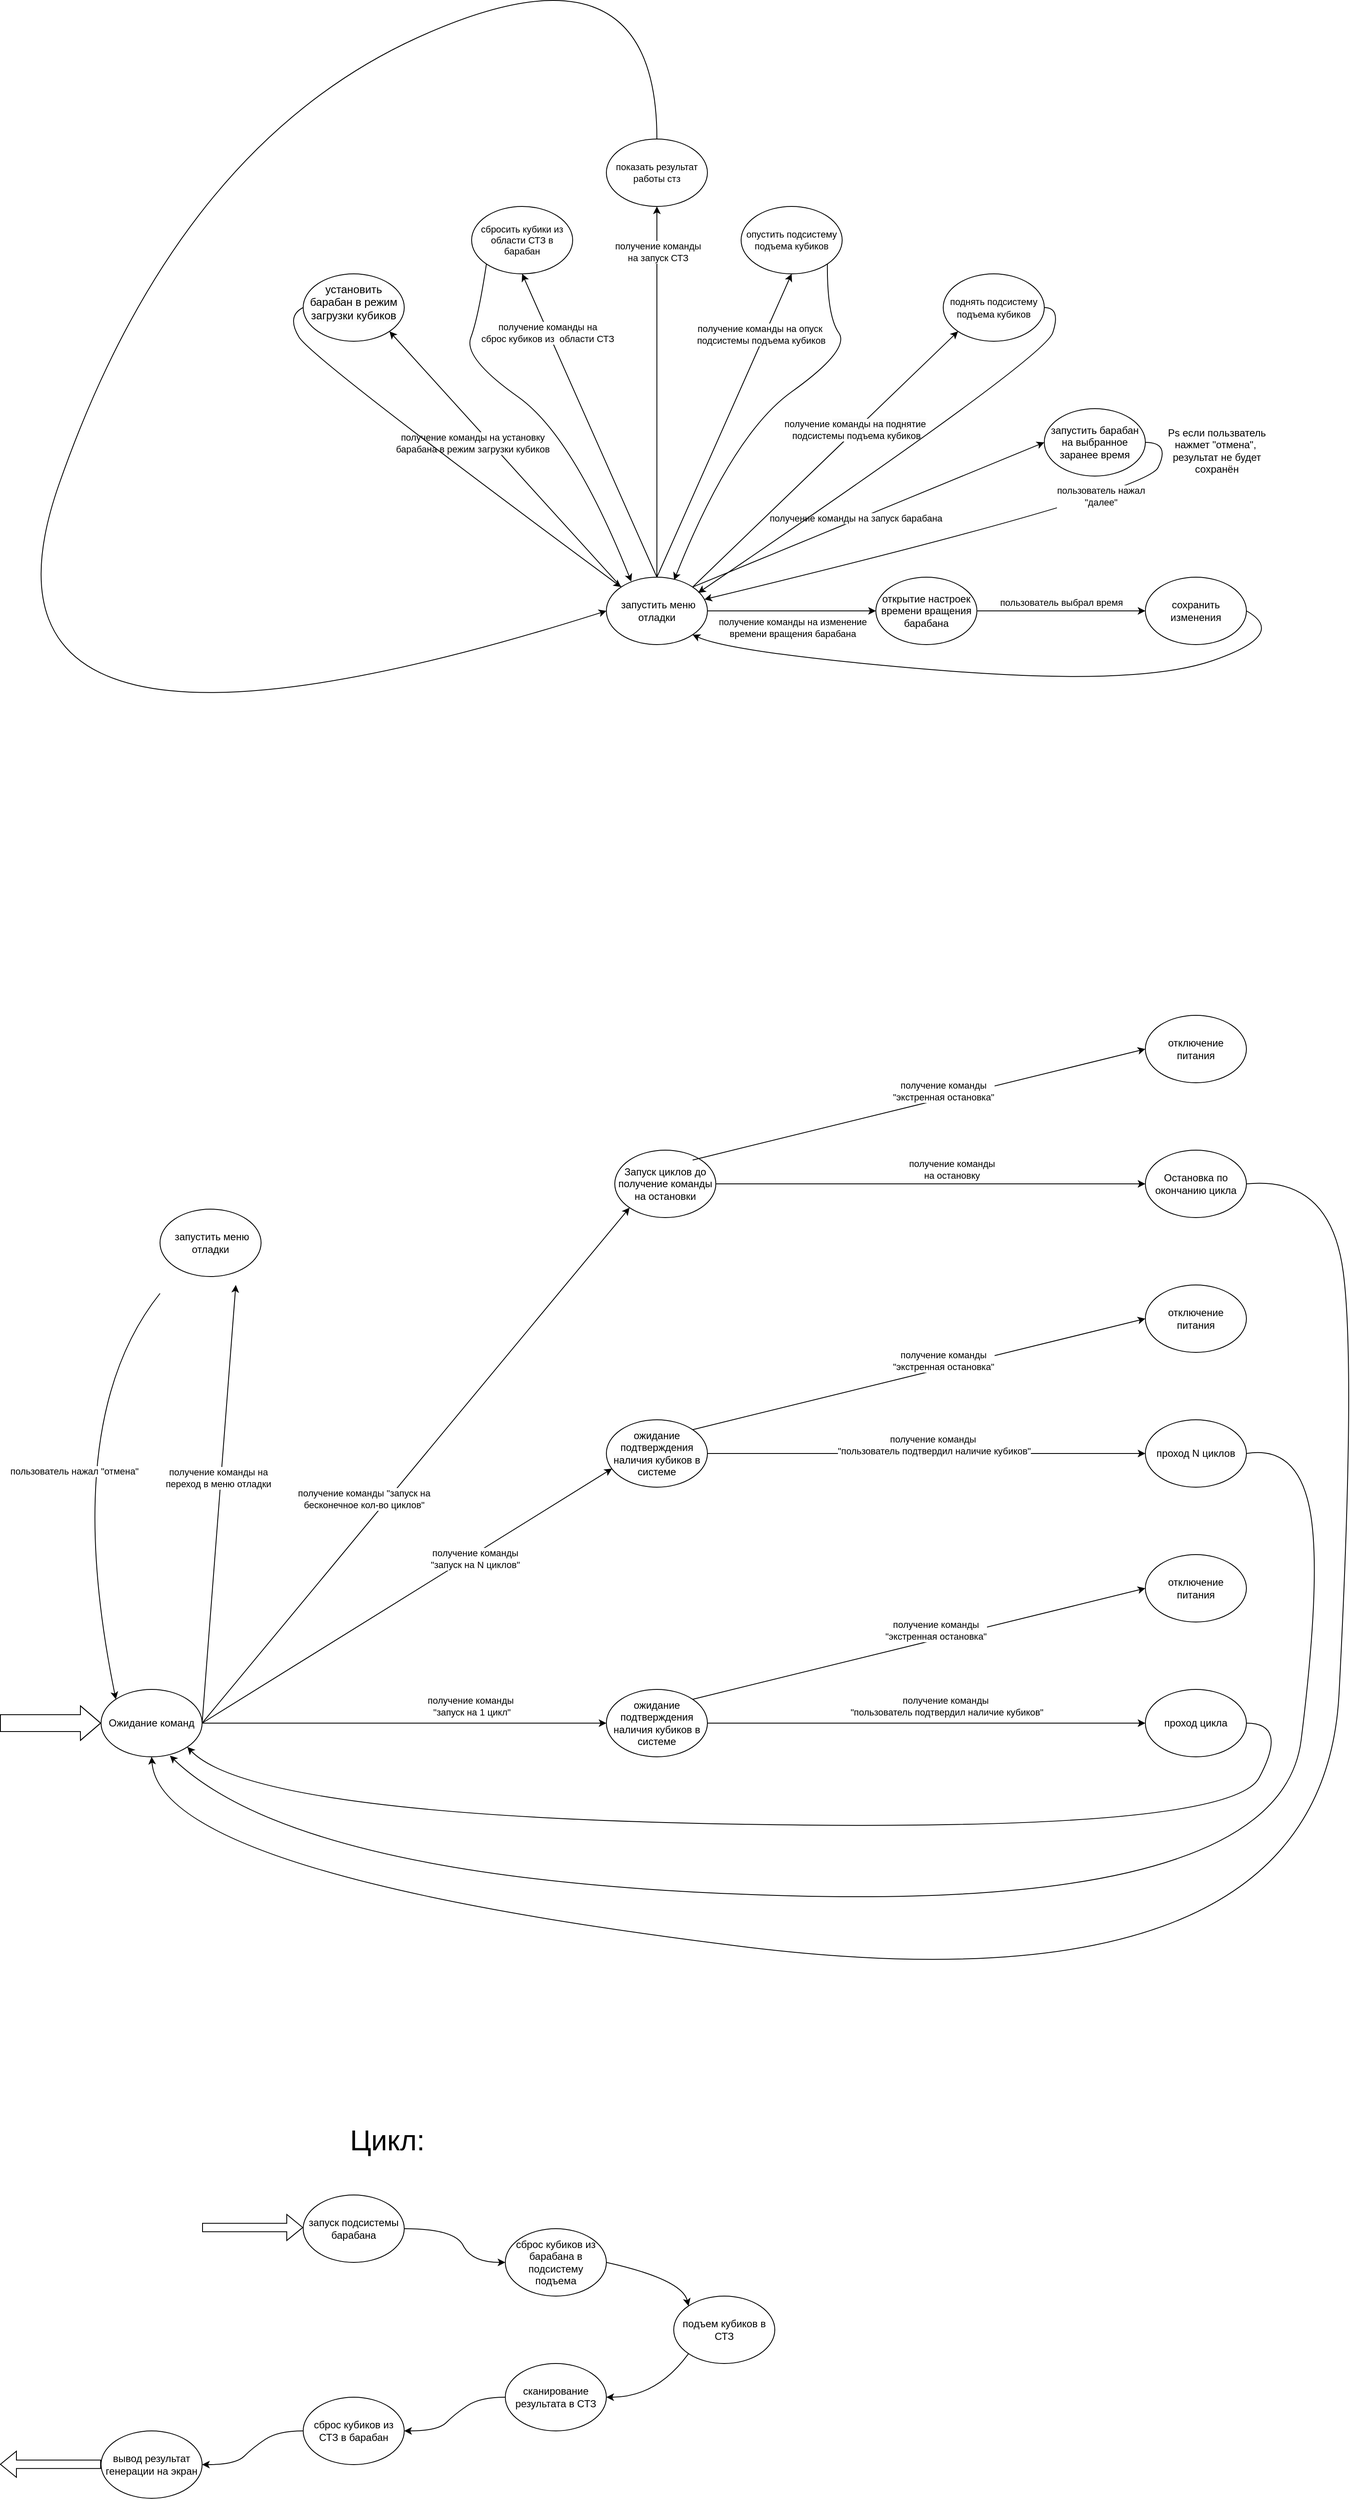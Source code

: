 <mxfile version="20.8.16" type="google"><diagram name="Страница 1" id="WaxHKMPaD41hNGwzm7Fo"><mxGraphModel grid="1" page="1" gridSize="10" guides="1" tooltips="1" connect="1" arrows="1" fold="1" pageScale="1" pageWidth="827" pageHeight="1169" math="0" shadow="0"><root><mxCell id="0"/><mxCell id="1" parent="0"/><mxCell id="rqyBksv8EOwnlHfAT3eN-1" value="" style="shape=flexArrow;endArrow=classic;html=1;rounded=0;width=20;endSize=7.67;" edge="1" parent="1"><mxGeometry width="50" height="50" relative="1" as="geometry"><mxPoint x="40" y="120" as="sourcePoint"/><mxPoint x="160" y="120" as="targetPoint"/><Array as="points"><mxPoint x="120" y="120"/></Array></mxGeometry></mxCell><mxCell id="rqyBksv8EOwnlHfAT3eN-2" value="Ожидание команд" style="ellipse;whiteSpace=wrap;html=1;" vertex="1" parent="1"><mxGeometry x="160" y="80" width="120" height="80" as="geometry"/></mxCell><mxCell id="rqyBksv8EOwnlHfAT3eN-8" value="" style="endArrow=classic;html=1;rounded=0;entryX=0;entryY=1;entryDx=0;entryDy=0;exitX=1;exitY=0.5;exitDx=0;exitDy=0;" edge="1" parent="1" source="rqyBksv8EOwnlHfAT3eN-2" target="rqyBksv8EOwnlHfAT3eN-9"><mxGeometry width="50" height="50" relative="1" as="geometry"><mxPoint x="730" y="-330" as="sourcePoint"/><mxPoint x="850" y="-40" as="targetPoint"/></mxGeometry></mxCell><mxCell id="rqyBksv8EOwnlHfAT3eN-10" value="получение команды &quot;запуск на &lt;br&gt;бесконечное кол-во циклов&quot;" style="edgeLabel;html=1;align=center;verticalAlign=middle;resizable=0;points=[];rotation=0;" connectable="0" vertex="1" parent="rqyBksv8EOwnlHfAT3eN-8"><mxGeometry x="-0.338" y="-1" relative="1" as="geometry"><mxPoint x="23" y="-64" as="offset"/></mxGeometry></mxCell><mxCell id="tOnPMHhtFgvPf6thRt-A-2" style="edgeStyle=orthogonalEdgeStyle;rounded=0;orthogonalLoop=1;jettySize=auto;html=1;entryX=0;entryY=0.5;entryDx=0;entryDy=0;" edge="1" parent="1" source="rqyBksv8EOwnlHfAT3eN-9" target="tOnPMHhtFgvPf6thRt-A-1"><mxGeometry relative="1" as="geometry"/></mxCell><mxCell id="rqyBksv8EOwnlHfAT3eN-9" value="Запуск циклов до получение команды на остановки" style="ellipse;whiteSpace=wrap;html=1;" vertex="1" parent="1"><mxGeometry x="770" y="-560" width="120" height="80" as="geometry"/></mxCell><mxCell id="rqyBksv8EOwnlHfAT3eN-32" style="edgeStyle=orthogonalEdgeStyle;rounded=0;orthogonalLoop=1;jettySize=auto;html=1;entryX=0;entryY=0.5;entryDx=0;entryDy=0;" edge="1" parent="1" source="rqyBksv8EOwnlHfAT3eN-11" target="rqyBksv8EOwnlHfAT3eN-16"><mxGeometry relative="1" as="geometry"/></mxCell><mxCell id="tOnPMHhtFgvPf6thRt-A-8" value="получение команды&amp;nbsp;&lt;br style=&quot;border-color: var(--border-color);&quot;&gt;&quot;пользователь подтвердил наличие кубиков&quot;" style="edgeLabel;html=1;align=center;verticalAlign=middle;resizable=0;points=[];" connectable="0" vertex="1" parent="rqyBksv8EOwnlHfAT3eN-32"><mxGeometry x="0.093" y="-4" relative="1" as="geometry"><mxPoint y="-24" as="offset"/></mxGeometry></mxCell><mxCell id="rqyBksv8EOwnlHfAT3eN-11" value="ожидание подтверждения наличия кубиков в системе" style="ellipse;whiteSpace=wrap;html=1;" vertex="1" parent="1"><mxGeometry x="760" y="80" width="120" height="80" as="geometry"/></mxCell><mxCell id="rqyBksv8EOwnlHfAT3eN-14" value="получение команды &lt;br&gt;на остановку" style="edgeLabel;html=1;align=center;verticalAlign=middle;resizable=0;points=[];rotation=0;" connectable="0" vertex="1" parent="1"><mxGeometry x="1100.004" y="-500.002" as="geometry"><mxPoint x="70" y="-37" as="offset"/></mxGeometry></mxCell><mxCell id="rqyBksv8EOwnlHfAT3eN-16" value="проход цикла" style="ellipse;whiteSpace=wrap;html=1;" vertex="1" parent="1"><mxGeometry x="1400" y="80" width="120" height="80" as="geometry"/></mxCell><mxCell id="rqyBksv8EOwnlHfAT3eN-18" value="" style="endArrow=classic;html=1;rounded=0;entryX=0;entryY=0.5;entryDx=0;entryDy=0;" edge="1" parent="1" target="rqyBksv8EOwnlHfAT3eN-11"><mxGeometry width="50" height="50" relative="1" as="geometry"><mxPoint x="280" y="120" as="sourcePoint"/><mxPoint x="880" y="160" as="targetPoint"/></mxGeometry></mxCell><mxCell id="rqyBksv8EOwnlHfAT3eN-19" value="получение команды&amp;nbsp;&lt;br style=&quot;border-color: var(--border-color);&quot;&gt;&quot;запуск на 1 цикл&quot;" style="edgeLabel;html=1;align=center;verticalAlign=middle;resizable=0;points=[];" connectable="0" vertex="1" parent="rqyBksv8EOwnlHfAT3eN-18"><mxGeometry x="-0.185" y="-2" relative="1" as="geometry"><mxPoint x="124" y="-22" as="offset"/></mxGeometry></mxCell><mxCell id="rqyBksv8EOwnlHfAT3eN-26" value="" style="endArrow=classic;html=1;rounded=0;exitX=1;exitY=0.5;exitDx=0;exitDy=0;entryX=0.056;entryY=0.725;entryDx=0;entryDy=0;entryPerimeter=0;" edge="1" parent="1" source="rqyBksv8EOwnlHfAT3eN-2" target="tOnPMHhtFgvPf6thRt-A-13"><mxGeometry width="50" height="50" relative="1" as="geometry"><mxPoint x="680" y="120" as="sourcePoint"/><mxPoint x="770" y="-190" as="targetPoint"/></mxGeometry></mxCell><mxCell id="rqyBksv8EOwnlHfAT3eN-29" value="получение команды &lt;br&gt;&quot;запуск на N циклов&quot;" style="edgeLabel;html=1;align=center;verticalAlign=middle;resizable=0;points=[];" connectable="0" vertex="1" parent="rqyBksv8EOwnlHfAT3eN-26"><mxGeometry x="0.291" y="2" relative="1" as="geometry"><mxPoint x="11" y="1" as="offset"/></mxGeometry></mxCell><mxCell id="rqyBksv8EOwnlHfAT3eN-35" style="edgeStyle=orthogonalEdgeStyle;rounded=0;orthogonalLoop=1;jettySize=auto;html=1;entryX=0;entryY=0.5;entryDx=0;entryDy=0;exitX=1;exitY=0.5;exitDx=0;exitDy=0;" edge="1" parent="1" source="tOnPMHhtFgvPf6thRt-A-13" target="rqyBksv8EOwnlHfAT3eN-30"><mxGeometry relative="1" as="geometry"><mxPoint x="1110" y="-80" as="sourcePoint"/></mxGeometry></mxCell><mxCell id="tOnPMHhtFgvPf6thRt-A-15" value="получение команды&amp;nbsp;&lt;br style=&quot;border-color: var(--border-color);&quot;&gt;&quot;пользователь подтвердил наличие кубиков&quot;" style="edgeLabel;html=1;align=center;verticalAlign=middle;resizable=0;points=[];" connectable="0" vertex="1" parent="rqyBksv8EOwnlHfAT3eN-35"><mxGeometry x="-0.407" y="2" relative="1" as="geometry"><mxPoint x="115" y="-8" as="offset"/></mxGeometry></mxCell><mxCell id="rqyBksv8EOwnlHfAT3eN-30" value="проход N циклов" style="ellipse;whiteSpace=wrap;html=1;" vertex="1" parent="1"><mxGeometry x="1400" y="-240" width="120" height="80" as="geometry"/></mxCell><mxCell id="rqyBksv8EOwnlHfAT3eN-40" value="Цикл:" style="text;html=1;strokeColor=none;fillColor=none;align=center;verticalAlign=middle;whiteSpace=wrap;rounded=0;fontSize=34;" vertex="1" parent="1"><mxGeometry x="470" y="600" width="60" height="30" as="geometry"/></mxCell><mxCell id="rqyBksv8EOwnlHfAT3eN-42" value="запуск подсистемы барабана" style="ellipse;whiteSpace=wrap;html=1;fontSize=12;" vertex="1" parent="1"><mxGeometry x="400" y="680" width="120" height="80" as="geometry"/></mxCell><mxCell id="rqyBksv8EOwnlHfAT3eN-43" value="" style="shape=flexArrow;endArrow=classic;html=1;rounded=0;fontSize=44;" edge="1" parent="1"><mxGeometry width="50" height="50" relative="1" as="geometry"><mxPoint x="280" y="718.57" as="sourcePoint"/><mxPoint x="400" y="718.57" as="targetPoint"/></mxGeometry></mxCell><mxCell id="rqyBksv8EOwnlHfAT3eN-44" value="сброс кубиков из барабана в подсистему &lt;br&gt;подъема" style="ellipse;whiteSpace=wrap;html=1;fontSize=12;" vertex="1" parent="1"><mxGeometry x="640" y="720" width="120" height="80" as="geometry"/></mxCell><mxCell id="rqyBksv8EOwnlHfAT3eN-46" value="" style="curved=1;endArrow=classic;html=1;rounded=0;fontSize=12;entryX=0;entryY=0.5;entryDx=0;entryDy=0;exitX=1;exitY=0.5;exitDx=0;exitDy=0;" edge="1" parent="1" source="rqyBksv8EOwnlHfAT3eN-42" target="rqyBksv8EOwnlHfAT3eN-44"><mxGeometry width="50" height="50" relative="1" as="geometry"><mxPoint x="540" y="720" as="sourcePoint"/><mxPoint x="590" y="670" as="targetPoint"/><Array as="points"><mxPoint x="580" y="720"/><mxPoint x="600" y="760"/></Array></mxGeometry></mxCell><mxCell id="rqyBksv8EOwnlHfAT3eN-47" value="подъем кубиков в СТЗ" style="ellipse;whiteSpace=wrap;html=1;fontSize=12;" vertex="1" parent="1"><mxGeometry x="840" y="800" width="120" height="80" as="geometry"/></mxCell><mxCell id="rqyBksv8EOwnlHfAT3eN-48" value="" style="curved=1;endArrow=classic;html=1;rounded=0;fontSize=12;exitX=1;exitY=0.5;exitDx=0;exitDy=0;entryX=0;entryY=0;entryDx=0;entryDy=0;" edge="1" parent="1" source="rqyBksv8EOwnlHfAT3eN-44" target="rqyBksv8EOwnlHfAT3eN-47"><mxGeometry width="50" height="50" relative="1" as="geometry"><mxPoint x="840" y="770" as="sourcePoint"/><mxPoint x="890" y="720" as="targetPoint"/><Array as="points"><mxPoint x="850" y="780"/></Array></mxGeometry></mxCell><mxCell id="rqyBksv8EOwnlHfAT3eN-50" value="сканирование результата в СТЗ" style="ellipse;whiteSpace=wrap;html=1;fontSize=12;" vertex="1" parent="1"><mxGeometry x="640" y="880" width="120" height="80" as="geometry"/></mxCell><mxCell id="rqyBksv8EOwnlHfAT3eN-51" value="" style="curved=1;endArrow=classic;html=1;rounded=0;fontSize=12;exitX=0;exitY=1;exitDx=0;exitDy=0;entryX=1;entryY=0.5;entryDx=0;entryDy=0;" edge="1" parent="1" source="rqyBksv8EOwnlHfAT3eN-47" target="rqyBksv8EOwnlHfAT3eN-50"><mxGeometry width="50" height="50" relative="1" as="geometry"><mxPoint x="820" y="960" as="sourcePoint"/><mxPoint x="870" y="910" as="targetPoint"/><Array as="points"><mxPoint x="820" y="920"/></Array></mxGeometry></mxCell><mxCell id="rqyBksv8EOwnlHfAT3eN-56" value="" style="curved=1;endArrow=classic;html=1;rounded=0;fontSize=12;exitX=0;exitY=0.5;exitDx=0;exitDy=0;entryX=1;entryY=0.5;entryDx=0;entryDy=0;" edge="1" parent="1"><mxGeometry width="50" height="50" relative="1" as="geometry"><mxPoint x="400" y="960" as="sourcePoint"/><mxPoint x="280" y="1000" as="targetPoint"/><Array as="points"><mxPoint x="370" y="960"/><mxPoint x="340" y="980"/><mxPoint x="320" y="1000"/></Array></mxGeometry></mxCell><mxCell id="rqyBksv8EOwnlHfAT3eN-60" value="" style="shape=flexArrow;endArrow=classic;html=1;rounded=0;fontSize=44;" edge="1" parent="1"><mxGeometry width="50" height="50" relative="1" as="geometry"><mxPoint x="160" y="999.6" as="sourcePoint"/><mxPoint x="40" y="999.6" as="targetPoint"/></mxGeometry></mxCell><mxCell id="tOnPMHhtFgvPf6thRt-A-29" style="edgeStyle=orthogonalEdgeStyle;rounded=0;orthogonalLoop=1;jettySize=auto;html=1;entryX=0;entryY=0.5;entryDx=0;entryDy=0;" edge="1" parent="1" source="rqyBksv8EOwnlHfAT3eN-62" target="tOnPMHhtFgvPf6thRt-A-28"><mxGeometry relative="1" as="geometry"/></mxCell><mxCell id="tOnPMHhtFgvPf6thRt-A-30" value="получение команды на изменение&lt;br&gt;времени вращения барабана" style="edgeLabel;html=1;align=center;verticalAlign=middle;resizable=0;points=[];" connectable="0" vertex="1" parent="tOnPMHhtFgvPf6thRt-A-29"><mxGeometry x="-0.076" y="-5" relative="1" as="geometry"><mxPoint x="8" y="15" as="offset"/></mxGeometry></mxCell><mxCell id="dv86guVBindO-05XUPMZ-11" style="edgeStyle=orthogonalEdgeStyle;rounded=0;orthogonalLoop=1;jettySize=auto;html=1;fontSize=11;" edge="1" parent="1" source="rqyBksv8EOwnlHfAT3eN-62"><mxGeometry relative="1" as="geometry"><mxPoint x="820" y="-1680" as="targetPoint"/></mxGeometry></mxCell><mxCell id="dv86guVBindO-05XUPMZ-14" value="получение команды &lt;br&gt;на запуск СТЗ" style="edgeLabel;html=1;align=center;verticalAlign=middle;resizable=0;points=[];fontSize=11;" connectable="0" vertex="1" parent="dv86guVBindO-05XUPMZ-11"><mxGeometry x="0.758" y="-1" relative="1" as="geometry"><mxPoint as="offset"/></mxGeometry></mxCell><mxCell id="rqyBksv8EOwnlHfAT3eN-62" value="&amp;nbsp;запустить меню отладки" style="ellipse;whiteSpace=wrap;html=1;fontSize=12;" vertex="1" parent="1"><mxGeometry x="760" y="-1240" width="120" height="80" as="geometry"/></mxCell><mxCell id="tOnPMHhtFgvPf6thRt-A-1" value="Остановка по окончанию цикла" style="ellipse;whiteSpace=wrap;html=1;" vertex="1" parent="1"><mxGeometry x="1400" y="-560" width="120" height="80" as="geometry"/></mxCell><mxCell id="tOnPMHhtFgvPf6thRt-A-3" value="отключение&lt;br&gt;питания" style="ellipse;whiteSpace=wrap;html=1;" vertex="1" parent="1"><mxGeometry x="1400" y="-400" width="120" height="80" as="geometry"/></mxCell><mxCell id="tOnPMHhtFgvPf6thRt-A-5" value="" style="endArrow=classic;html=1;rounded=0;entryX=0;entryY=0.5;entryDx=0;entryDy=0;exitX=1;exitY=0;exitDx=0;exitDy=0;" edge="1" parent="1" source="tOnPMHhtFgvPf6thRt-A-13" target="tOnPMHhtFgvPf6thRt-A-3"><mxGeometry width="50" height="50" relative="1" as="geometry"><mxPoint x="1060" y="-170" as="sourcePoint"/><mxPoint x="1350" y="-280" as="targetPoint"/></mxGeometry></mxCell><mxCell id="tOnPMHhtFgvPf6thRt-A-6" value="получение команды&lt;br&gt;&quot;экстренная остановка&quot;" style="edgeLabel;html=1;align=center;verticalAlign=middle;resizable=0;points=[];" connectable="0" vertex="1" parent="tOnPMHhtFgvPf6thRt-A-5"><mxGeometry x="0.15" y="-3" relative="1" as="geometry"><mxPoint x="-12" y="-9" as="offset"/></mxGeometry></mxCell><mxCell id="tOnPMHhtFgvPf6thRt-A-11" value="вывод результат генерации на экран" style="ellipse;whiteSpace=wrap;html=1;" vertex="1" parent="1"><mxGeometry x="160" y="960" width="120" height="80" as="geometry"/></mxCell><mxCell id="tOnPMHhtFgvPf6thRt-A-13" value="&lt;span style=&quot;color: rgb(0, 0, 0); font-family: Helvetica; font-size: 12px; font-style: normal; font-variant-ligatures: normal; font-variant-caps: normal; font-weight: 400; letter-spacing: normal; orphans: 2; text-align: center; text-indent: 0px; text-transform: none; widows: 2; word-spacing: 0px; -webkit-text-stroke-width: 0px; background-color: rgb(251, 251, 251); text-decoration-thickness: initial; text-decoration-style: initial; text-decoration-color: initial; float: none; display: inline !important;&quot;&gt;ожидание подтверждения наличия кубиков в системе&lt;/span&gt;" style="ellipse;whiteSpace=wrap;html=1;" vertex="1" parent="1"><mxGeometry x="760" y="-240" width="120" height="80" as="geometry"/></mxCell><mxCell id="tOnPMHhtFgvPf6thRt-A-16" value="отключение&lt;br&gt;питания" style="ellipse;whiteSpace=wrap;html=1;" vertex="1" parent="1"><mxGeometry x="1400" y="-80" width="120" height="80" as="geometry"/></mxCell><mxCell id="tOnPMHhtFgvPf6thRt-A-19" value="" style="endArrow=classic;html=1;rounded=0;exitX=1;exitY=0;exitDx=0;exitDy=0;entryX=0;entryY=0.5;entryDx=0;entryDy=0;" edge="1" parent="1" source="rqyBksv8EOwnlHfAT3eN-11" target="tOnPMHhtFgvPf6thRt-A-16"><mxGeometry width="50" height="50" relative="1" as="geometry"><mxPoint x="940" y="50" as="sourcePoint"/><mxPoint x="990" as="targetPoint"/></mxGeometry></mxCell><mxCell id="tOnPMHhtFgvPf6thRt-A-21" value="получение команды&lt;br style=&quot;border-color: var(--border-color);&quot;&gt;&quot;экстренная остановка&quot;" style="edgeLabel;html=1;align=center;verticalAlign=middle;resizable=0;points=[];" connectable="0" vertex="1" parent="tOnPMHhtFgvPf6thRt-A-19"><mxGeometry x="0.075" y="-2" relative="1" as="geometry"><mxPoint x="-1" y="-13" as="offset"/></mxGeometry></mxCell><mxCell id="tOnPMHhtFgvPf6thRt-A-22" value="отключение&lt;br&gt;питания" style="ellipse;whiteSpace=wrap;html=1;" vertex="1" parent="1"><mxGeometry x="1400" y="-720" width="120" height="80" as="geometry"/></mxCell><mxCell id="tOnPMHhtFgvPf6thRt-A-23" value="" style="endArrow=classic;html=1;rounded=0;entryX=0;entryY=0.5;entryDx=0;entryDy=0;exitX=1;exitY=0;exitDx=0;exitDy=0;" edge="1" parent="1" target="tOnPMHhtFgvPf6thRt-A-22"><mxGeometry width="50" height="50" relative="1" as="geometry"><mxPoint x="862.426" y="-548.284" as="sourcePoint"/><mxPoint x="1350" y="-600" as="targetPoint"/></mxGeometry></mxCell><mxCell id="tOnPMHhtFgvPf6thRt-A-24" value="получение команды&lt;br&gt;&quot;экстренная остановка&quot;" style="edgeLabel;html=1;align=center;verticalAlign=middle;resizable=0;points=[];" connectable="0" vertex="1" parent="tOnPMHhtFgvPf6thRt-A-23"><mxGeometry x="0.15" y="-3" relative="1" as="geometry"><mxPoint x="-12" y="-9" as="offset"/></mxGeometry></mxCell><mxCell id="tOnPMHhtFgvPf6thRt-A-25" value="" style="endArrow=classic;html=1;rounded=0;exitX=1;exitY=0.5;exitDx=0;exitDy=0;" edge="1" parent="1" source="rqyBksv8EOwnlHfAT3eN-2"><mxGeometry width="50" height="50" relative="1" as="geometry"><mxPoint x="-410" y="120" as="sourcePoint"/><mxPoint x="320" y="-400" as="targetPoint"/></mxGeometry></mxCell><mxCell id="tOnPMHhtFgvPf6thRt-A-27" value="получение команды на &lt;br&gt;переход в меню отладки" style="edgeLabel;html=1;align=center;verticalAlign=middle;resizable=0;points=[];" connectable="0" vertex="1" parent="tOnPMHhtFgvPf6thRt-A-25"><mxGeometry x="0.118" y="4" relative="1" as="geometry"><mxPoint as="offset"/></mxGeometry></mxCell><mxCell id="tOnPMHhtFgvPf6thRt-A-32" style="edgeStyle=orthogonalEdgeStyle;rounded=0;orthogonalLoop=1;jettySize=auto;html=1;entryX=0;entryY=0.5;entryDx=0;entryDy=0;" edge="1" parent="1" source="tOnPMHhtFgvPf6thRt-A-28" target="tOnPMHhtFgvPf6thRt-A-31"><mxGeometry relative="1" as="geometry"/></mxCell><mxCell id="tOnPMHhtFgvPf6thRt-A-35" value="пользователь выбрал время" style="edgeLabel;html=1;align=center;verticalAlign=middle;resizable=0;points=[];" connectable="0" vertex="1" parent="tOnPMHhtFgvPf6thRt-A-32"><mxGeometry x="0.251" relative="1" as="geometry"><mxPoint x="-25" y="-10" as="offset"/></mxGeometry></mxCell><mxCell id="tOnPMHhtFgvPf6thRt-A-28" value="открытие настроек времени вращения барабана" style="ellipse;whiteSpace=wrap;html=1;" vertex="1" parent="1"><mxGeometry x="1080" y="-1240" width="120" height="80" as="geometry"/></mxCell><mxCell id="tOnPMHhtFgvPf6thRt-A-31" value="сохранить изменения" style="ellipse;whiteSpace=wrap;html=1;" vertex="1" parent="1"><mxGeometry x="1400" y="-1240" width="120" height="80" as="geometry"/></mxCell><mxCell id="dv86guVBindO-05XUPMZ-1" value="запустить барабан на выбранное заранее время" style="ellipse;whiteSpace=wrap;html=1;" vertex="1" parent="1"><mxGeometry x="1280" y="-1440" width="120" height="80" as="geometry"/></mxCell><mxCell id="dv86guVBindO-05XUPMZ-3" value="" style="endArrow=classic;html=1;rounded=0;exitX=1;exitY=0;exitDx=0;exitDy=0;entryX=0;entryY=0.5;entryDx=0;entryDy=0;" edge="1" parent="1" source="rqyBksv8EOwnlHfAT3eN-62" target="dv86guVBindO-05XUPMZ-1"><mxGeometry width="50" height="50" relative="1" as="geometry"><mxPoint x="930" y="-1420" as="sourcePoint"/><mxPoint x="980" y="-1470" as="targetPoint"/></mxGeometry></mxCell><mxCell id="dv86guVBindO-05XUPMZ-4" value="получение команды на запуск барабана" style="edgeLabel;html=1;align=center;verticalAlign=middle;resizable=0;points=[];" connectable="0" vertex="1" parent="dv86guVBindO-05XUPMZ-3"><mxGeometry x="-0.072" y="2" relative="1" as="geometry"><mxPoint as="offset"/></mxGeometry></mxCell><mxCell id="dv86guVBindO-05XUPMZ-5" value="&lt;span style=&quot;font-size: 11px;&quot;&gt;поднять подсистему подъема кубиков&lt;/span&gt;" style="ellipse;whiteSpace=wrap;html=1;" vertex="1" parent="1"><mxGeometry x="1160" y="-1600" width="120" height="80" as="geometry"/></mxCell><mxCell id="dv86guVBindO-05XUPMZ-6" value="" style="endArrow=classic;html=1;rounded=0;fontSize=11;exitX=1;exitY=0;exitDx=0;exitDy=0;entryX=0;entryY=1;entryDx=0;entryDy=0;" edge="1" parent="1" source="rqyBksv8EOwnlHfAT3eN-62" target="dv86guVBindO-05XUPMZ-5"><mxGeometry width="50" height="50" relative="1" as="geometry"><mxPoint x="840" y="-1460" as="sourcePoint"/><mxPoint x="890" y="-1510" as="targetPoint"/></mxGeometry></mxCell><mxCell id="dv86guVBindO-05XUPMZ-7" value="получение&amp;nbsp;&lt;span style=&quot;background-color: rgb(251, 251, 251);&quot;&gt;команды на поднятие&lt;br&gt;&amp;nbsp;подсистемы подъема кубиков&lt;/span&gt;" style="edgeLabel;html=1;align=center;verticalAlign=middle;resizable=0;points=[];fontSize=11;" connectable="0" vertex="1" parent="dv86guVBindO-05XUPMZ-6"><mxGeometry x="0.227" y="1" relative="1" as="geometry"><mxPoint as="offset"/></mxGeometry></mxCell><mxCell id="dv86guVBindO-05XUPMZ-8" value="опустить подсистему подъема кубиков" style="ellipse;whiteSpace=wrap;html=1;fontSize=11;" vertex="1" parent="1"><mxGeometry x="920" y="-1680" width="120" height="80" as="geometry"/></mxCell><mxCell id="dv86guVBindO-05XUPMZ-9" value="" style="endArrow=classic;html=1;rounded=0;fontSize=11;exitX=0.5;exitY=0;exitDx=0;exitDy=0;entryX=0.5;entryY=1;entryDx=0;entryDy=0;" edge="1" parent="1" source="rqyBksv8EOwnlHfAT3eN-62" target="dv86guVBindO-05XUPMZ-8"><mxGeometry width="50" height="50" relative="1" as="geometry"><mxPoint x="700" y="-1370" as="sourcePoint"/><mxPoint x="750" y="-1420" as="targetPoint"/></mxGeometry></mxCell><mxCell id="dv86guVBindO-05XUPMZ-10" value="получение&amp;nbsp;команды на опуск&lt;br style=&quot;border-color: var(--border-color);&quot;&gt;&amp;nbsp;подсистемы подъема кубиков" style="edgeLabel;html=1;align=center;verticalAlign=middle;resizable=0;points=[];fontSize=11;" connectable="0" vertex="1" parent="dv86guVBindO-05XUPMZ-9"><mxGeometry x="0.584" y="5" relative="1" as="geometry"><mxPoint y="-1" as="offset"/></mxGeometry></mxCell><mxCell id="dv86guVBindO-05XUPMZ-12" value="показать результат работы стз" style="ellipse;whiteSpace=wrap;html=1;fontSize=11;" vertex="1" parent="1"><mxGeometry x="760" y="-1760" width="120" height="80" as="geometry"/></mxCell><mxCell id="dv86guVBindO-05XUPMZ-15" value="" style="endArrow=classic;html=1;rounded=0;fontSize=11;exitX=0.5;exitY=0;exitDx=0;exitDy=0;entryX=0.5;entryY=1;entryDx=0;entryDy=0;" edge="1" parent="1" source="rqyBksv8EOwnlHfAT3eN-62" target="dv86guVBindO-05XUPMZ-16"><mxGeometry width="50" height="50" relative="1" as="geometry"><mxPoint x="500" y="-1470" as="sourcePoint"/><mxPoint x="550" y="-1520" as="targetPoint"/></mxGeometry></mxCell><mxCell id="dv86guVBindO-05XUPMZ-17" value="получение команды на &lt;br&gt;сброс кубиков из&amp;nbsp;&amp;nbsp;области СТЗ" style="edgeLabel;html=1;align=center;verticalAlign=middle;resizable=0;points=[];fontSize=11;" connectable="0" vertex="1" parent="dv86guVBindO-05XUPMZ-15"><mxGeometry x="0.577" relative="1" as="geometry"><mxPoint x="-4" y="-7" as="offset"/></mxGeometry></mxCell><mxCell id="dv86guVBindO-05XUPMZ-16" value="сбросить кубики из области СТЗ в барабан" style="ellipse;whiteSpace=wrap;html=1;fontSize=11;" vertex="1" parent="1"><mxGeometry x="600" y="-1680" width="120" height="80" as="geometry"/></mxCell><mxCell id="dv86guVBindO-05XUPMZ-18" value="&#10;&lt;span style=&quot;color: rgb(0, 0, 0); font-family: Helvetica; font-size: 13px; font-style: normal; font-variant-ligatures: normal; font-variant-caps: normal; font-weight: 400; letter-spacing: normal; orphans: 2; text-align: center; text-indent: 0px; text-transform: none; widows: 2; word-spacing: 0px; -webkit-text-stroke-width: 0px; background-color: rgb(251, 251, 251); text-decoration-thickness: initial; text-decoration-style: initial; text-decoration-color: initial; float: none; display: inline !important;&quot;&gt;установить барабан в режим загрузки кубиков&lt;/span&gt;&#10;&#10;" style="ellipse;whiteSpace=wrap;html=1;fontSize=11;" vertex="1" parent="1"><mxGeometry x="400" y="-1600" width="120" height="80" as="geometry"/></mxCell><mxCell id="dv86guVBindO-05XUPMZ-19" value="" style="endArrow=classic;html=1;rounded=0;fontSize=11;exitX=0;exitY=0;exitDx=0;exitDy=0;entryX=1;entryY=1;entryDx=0;entryDy=0;" edge="1" parent="1" source="rqyBksv8EOwnlHfAT3eN-62" target="dv86guVBindO-05XUPMZ-18"><mxGeometry width="50" height="50" relative="1" as="geometry"><mxPoint x="340" y="-1210" as="sourcePoint"/><mxPoint x="390" y="-1260" as="targetPoint"/></mxGeometry></mxCell><mxCell id="dv86guVBindO-05XUPMZ-20" value="получение команды на&amp;nbsp;установку&lt;br&gt;барабана в режим загрузки кубиков" style="edgeLabel;html=1;align=center;verticalAlign=middle;resizable=0;points=[];fontSize=11;" connectable="0" vertex="1" parent="dv86guVBindO-05XUPMZ-19"><mxGeometry x="0.118" y="2" relative="1" as="geometry"><mxPoint x="-22" y="-3" as="offset"/></mxGeometry></mxCell><mxCell id="dv86guVBindO-05XUPMZ-26" value="" style="curved=1;endArrow=classic;html=1;rounded=0;fontSize=11;exitX=1;exitY=0.5;exitDx=0;exitDy=0;entryX=1;entryY=1;entryDx=0;entryDy=0;" edge="1" parent="1" source="rqyBksv8EOwnlHfAT3eN-16" target="rqyBksv8EOwnlHfAT3eN-2"><mxGeometry width="50" height="50" relative="1" as="geometry"><mxPoint x="1540" y="300" as="sourcePoint"/><mxPoint x="440" y="250" as="targetPoint"/><Array as="points"><mxPoint x="1570" y="120"/><mxPoint x="1500" y="250"/><mxPoint x="340" y="230"/></Array></mxGeometry></mxCell><mxCell id="dv86guVBindO-05XUPMZ-27" value="" style="curved=1;endArrow=classic;html=1;rounded=0;fontSize=11;exitX=1;exitY=0.5;exitDx=0;exitDy=0;entryX=0.681;entryY=0.982;entryDx=0;entryDy=0;entryPerimeter=0;" edge="1" parent="1" source="rqyBksv8EOwnlHfAT3eN-30" target="rqyBksv8EOwnlHfAT3eN-2"><mxGeometry width="50" height="50" relative="1" as="geometry"><mxPoint x="1550" y="-190" as="sourcePoint"/><mxPoint x="300" y="200" as="targetPoint"/><Array as="points"><mxPoint x="1580" y="-210"/><mxPoint x="1610" y="-60"/><mxPoint x="1560" y="340"/><mxPoint x="400" y="310"/></Array></mxGeometry></mxCell><mxCell id="dv86guVBindO-05XUPMZ-28" value="" style="curved=1;endArrow=classic;html=1;rounded=0;fontSize=11;exitX=1;exitY=0.5;exitDx=0;exitDy=0;entryX=0.5;entryY=1;entryDx=0;entryDy=0;" edge="1" parent="1" source="tOnPMHhtFgvPf6thRt-A-1" target="rqyBksv8EOwnlHfAT3eN-2"><mxGeometry width="50" height="50" relative="1" as="geometry"><mxPoint x="1540" y="-630" as="sourcePoint"/><mxPoint x="230" y="180" as="targetPoint"/><Array as="points"><mxPoint x="1620" y="-530"/><mxPoint x="1650" y="-300"/><mxPoint x="1610" y="470"/><mxPoint x="230" y="300"/></Array></mxGeometry></mxCell><mxCell id="dv86guVBindO-05XUPMZ-29" value="" style="curved=1;endArrow=classic;html=1;rounded=0;fontSize=11;exitX=1;exitY=0.5;exitDx=0;exitDy=0;entryX=1;entryY=1;entryDx=0;entryDy=0;" edge="1" parent="1" source="tOnPMHhtFgvPf6thRt-A-31" target="rqyBksv8EOwnlHfAT3eN-62"><mxGeometry width="50" height="50" relative="1" as="geometry"><mxPoint x="1020" y="-930" as="sourcePoint"/><mxPoint x="1070" y="-980" as="targetPoint"/><Array as="points"><mxPoint x="1570" y="-1172"/><mxPoint x="1390" y="-1110"/><mxPoint x="910" y="-1150"/></Array></mxGeometry></mxCell><mxCell id="dv86guVBindO-05XUPMZ-30" value="" style="curved=1;endArrow=classic;html=1;rounded=0;fontSize=11;exitX=1;exitY=0.5;exitDx=0;exitDy=0;" edge="1" parent="1" source="dv86guVBindO-05XUPMZ-1" target="rqyBksv8EOwnlHfAT3eN-62"><mxGeometry width="50" height="50" relative="1" as="geometry"><mxPoint x="1480" y="-1430" as="sourcePoint"/><mxPoint x="1370" y="-1290" as="targetPoint"/><Array as="points"><mxPoint x="1430" y="-1400"/><mxPoint x="1400" y="-1340"/></Array></mxGeometry></mxCell><mxCell id="fX82D7-X-fKh_IZHMP23-3" value="пользователь нажал &lt;br&gt;&quot;далее&quot;" style="edgeLabel;html=1;align=center;verticalAlign=middle;resizable=0;points=[];" connectable="0" vertex="1" parent="dv86guVBindO-05XUPMZ-30"><mxGeometry x="-0.528" y="-9" relative="1" as="geometry"><mxPoint as="offset"/></mxGeometry></mxCell><mxCell id="dv86guVBindO-05XUPMZ-31" value="" style="curved=1;endArrow=classic;html=1;rounded=0;fontSize=11;exitX=1;exitY=0.5;exitDx=0;exitDy=0;entryX=0.908;entryY=0.233;entryDx=0;entryDy=0;entryPerimeter=0;" edge="1" parent="1" source="dv86guVBindO-05XUPMZ-5" target="rqyBksv8EOwnlHfAT3eN-62"><mxGeometry width="50" height="50" relative="1" as="geometry"><mxPoint x="1430" y="-1530" as="sourcePoint"/><mxPoint x="1480" y="-1580" as="targetPoint"/><Array as="points"><mxPoint x="1300" y="-1560"/><mxPoint x="1280" y="-1500"/></Array></mxGeometry></mxCell><mxCell id="dv86guVBindO-05XUPMZ-32" value="" style="curved=1;endArrow=classic;html=1;rounded=0;fontSize=11;exitX=1;exitY=1;exitDx=0;exitDy=0;entryX=0.67;entryY=0.043;entryDx=0;entryDy=0;entryPerimeter=0;" edge="1" parent="1" source="dv86guVBindO-05XUPMZ-8" target="rqyBksv8EOwnlHfAT3eN-62"><mxGeometry width="50" height="50" relative="1" as="geometry"><mxPoint x="1210" y="-1650" as="sourcePoint"/><mxPoint x="1260" y="-1700" as="targetPoint"/><Array as="points"><mxPoint x="1022" y="-1550"/><mxPoint x="1050" y="-1510"/><mxPoint x="910" y="-1410"/></Array></mxGeometry></mxCell><mxCell id="dv86guVBindO-05XUPMZ-34" value="" style="curved=1;endArrow=classic;html=1;rounded=0;fontSize=11;exitX=0;exitY=1;exitDx=0;exitDy=0;entryX=0.67;entryY=0.043;entryDx=0;entryDy=0;entryPerimeter=0;" edge="1" parent="1" source="dv86guVBindO-05XUPMZ-16"><mxGeometry width="50" height="50" relative="1" as="geometry"><mxPoint x="607.574" y="-1609.996" as="sourcePoint"/><mxPoint x="789.6" y="-1234.84" as="targetPoint"/><Array as="points"><mxPoint x="608.0" y="-1548.28"/><mxPoint x="590" y="-1500"/><mxPoint x="720.0" y="-1408.28"/></Array></mxGeometry></mxCell><mxCell id="dv86guVBindO-05XUPMZ-37" value="" style="curved=1;endArrow=classic;html=1;rounded=0;fontSize=11;exitX=0;exitY=0.5;exitDx=0;exitDy=0;entryX=0;entryY=0;entryDx=0;entryDy=0;" edge="1" parent="1" source="dv86guVBindO-05XUPMZ-18" target="rqyBksv8EOwnlHfAT3eN-62"><mxGeometry width="50" height="50" relative="1" as="geometry"><mxPoint x="410.0" y="-1560" as="sourcePoint"/><mxPoint x="821.04" y="-1221.36" as="targetPoint"/><Array as="points"><mxPoint x="380" y="-1550"/><mxPoint x="410.0" y="-1500"/></Array></mxGeometry></mxCell><mxCell id="dv86guVBindO-05XUPMZ-38" value="" style="curved=1;endArrow=classic;html=1;rounded=0;fontSize=11;exitX=0.5;exitY=0;exitDx=0;exitDy=0;entryX=0;entryY=0.5;entryDx=0;entryDy=0;" edge="1" parent="1" source="dv86guVBindO-05XUPMZ-12" target="rqyBksv8EOwnlHfAT3eN-62"><mxGeometry width="50" height="50" relative="1" as="geometry"><mxPoint x="740" y="-1910" as="sourcePoint"/><mxPoint x="160" y="-1380" as="targetPoint"/><Array as="points"><mxPoint x="820" y="-2010"/><mxPoint x="250" y="-1750"/><mxPoint x="-30" y="-950"/></Array></mxGeometry></mxCell><mxCell id="fX82D7-X-fKh_IZHMP23-1" value="" style="curved=1;endArrow=classic;html=1;rounded=0;fontSize=12;exitX=0;exitY=0.5;exitDx=0;exitDy=0;entryX=1;entryY=0.5;entryDx=0;entryDy=0;" edge="1" parent="1"><mxGeometry width="50" height="50" relative="1" as="geometry"><mxPoint x="640" y="920" as="sourcePoint"/><mxPoint x="520" y="960" as="targetPoint"/><Array as="points"><mxPoint x="610" y="920"/><mxPoint x="580" y="940"/><mxPoint x="560" y="960"/></Array></mxGeometry></mxCell><mxCell id="fX82D7-X-fKh_IZHMP23-2" value="сброс кубиков из СТЗ в барабан" style="ellipse;whiteSpace=wrap;html=1;" vertex="1" parent="1"><mxGeometry x="400" y="920" width="120" height="80" as="geometry"/></mxCell><mxCell id="fX82D7-X-fKh_IZHMP23-4" value="Ps если пользватель нажмет &quot;отмена&quot;,&amp;nbsp; результат не будет сохранён" style="text;html=1;strokeColor=none;fillColor=none;align=center;verticalAlign=middle;whiteSpace=wrap;rounded=0;" vertex="1" parent="1"><mxGeometry x="1420" y="-1420" width="130" height="60" as="geometry"/></mxCell><mxCell id="fX82D7-X-fKh_IZHMP23-5" value="" style="curved=1;endArrow=classic;html=1;rounded=0;entryX=0;entryY=0;entryDx=0;entryDy=0;" edge="1" parent="1" target="rqyBksv8EOwnlHfAT3eN-2"><mxGeometry width="50" height="50" relative="1" as="geometry"><mxPoint x="230" y="-390" as="sourcePoint"/><mxPoint x="80" y="-120" as="targetPoint"/><Array as="points"><mxPoint x="110" y="-240"/></Array></mxGeometry></mxCell><mxCell id="fX82D7-X-fKh_IZHMP23-6" value="пользователь нажал &quot;отмена&quot;" style="edgeLabel;html=1;align=center;verticalAlign=middle;resizable=0;points=[];" connectable="0" vertex="1" parent="fX82D7-X-fKh_IZHMP23-5"><mxGeometry x="-0.04" y="5" relative="1" as="geometry"><mxPoint y="1" as="offset"/></mxGeometry></mxCell><mxCell id="ZfNnOCi8Dt986zU0XdiT-1" value="&amp;nbsp;запустить меню отладки" style="ellipse;whiteSpace=wrap;html=1;fontSize=12;" vertex="1" parent="1"><mxGeometry x="230" y="-490" width="120" height="80" as="geometry"/></mxCell></root></mxGraphModel></diagram></mxfile>